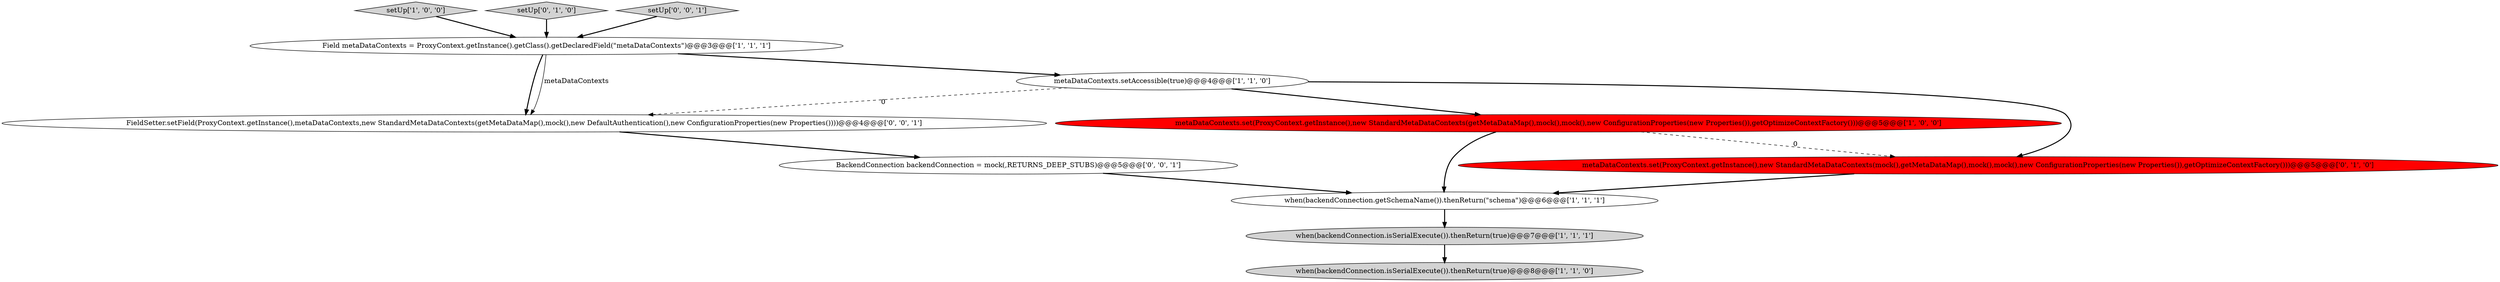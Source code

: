 digraph {
3 [style = filled, label = "Field metaDataContexts = ProxyContext.getInstance().getClass().getDeclaredField(\"metaDataContexts\")@@@3@@@['1', '1', '1']", fillcolor = white, shape = ellipse image = "AAA0AAABBB1BBB"];
4 [style = filled, label = "when(backendConnection.getSchemaName()).thenReturn(\"schema\")@@@6@@@['1', '1', '1']", fillcolor = white, shape = ellipse image = "AAA0AAABBB1BBB"];
0 [style = filled, label = "setUp['1', '0', '0']", fillcolor = lightgray, shape = diamond image = "AAA0AAABBB1BBB"];
7 [style = filled, label = "setUp['0', '1', '0']", fillcolor = lightgray, shape = diamond image = "AAA0AAABBB2BBB"];
9 [style = filled, label = "FieldSetter.setField(ProxyContext.getInstance(),metaDataContexts,new StandardMetaDataContexts(getMetaDataMap(),mock(),new DefaultAuthentication(),new ConfigurationProperties(new Properties())))@@@4@@@['0', '0', '1']", fillcolor = white, shape = ellipse image = "AAA0AAABBB3BBB"];
11 [style = filled, label = "setUp['0', '0', '1']", fillcolor = lightgray, shape = diamond image = "AAA0AAABBB3BBB"];
5 [style = filled, label = "metaDataContexts.set(ProxyContext.getInstance(),new StandardMetaDataContexts(getMetaDataMap(),mock(),mock(),new ConfigurationProperties(new Properties()),getOptimizeContextFactory()))@@@5@@@['1', '0', '0']", fillcolor = red, shape = ellipse image = "AAA1AAABBB1BBB"];
10 [style = filled, label = "BackendConnection backendConnection = mock(,RETURNS_DEEP_STUBS)@@@5@@@['0', '0', '1']", fillcolor = white, shape = ellipse image = "AAA0AAABBB3BBB"];
2 [style = filled, label = "metaDataContexts.setAccessible(true)@@@4@@@['1', '1', '0']", fillcolor = white, shape = ellipse image = "AAA0AAABBB1BBB"];
6 [style = filled, label = "when(backendConnection.isSerialExecute()).thenReturn(true)@@@7@@@['1', '1', '1']", fillcolor = lightgray, shape = ellipse image = "AAA0AAABBB1BBB"];
1 [style = filled, label = "when(backendConnection.isSerialExecute()).thenReturn(true)@@@8@@@['1', '1', '0']", fillcolor = lightgray, shape = ellipse image = "AAA0AAABBB1BBB"];
8 [style = filled, label = "metaDataContexts.set(ProxyContext.getInstance(),new StandardMetaDataContexts(mock(),getMetaDataMap(),mock(),mock(),new ConfigurationProperties(new Properties()),getOptimizeContextFactory()))@@@5@@@['0', '1', '0']", fillcolor = red, shape = ellipse image = "AAA1AAABBB2BBB"];
0->3 [style = bold, label=""];
3->9 [style = bold, label=""];
6->1 [style = bold, label=""];
5->8 [style = dashed, label="0"];
8->4 [style = bold, label=""];
9->10 [style = bold, label=""];
3->2 [style = bold, label=""];
11->3 [style = bold, label=""];
2->9 [style = dashed, label="0"];
4->6 [style = bold, label=""];
7->3 [style = bold, label=""];
5->4 [style = bold, label=""];
2->8 [style = bold, label=""];
2->5 [style = bold, label=""];
3->9 [style = solid, label="metaDataContexts"];
10->4 [style = bold, label=""];
}

